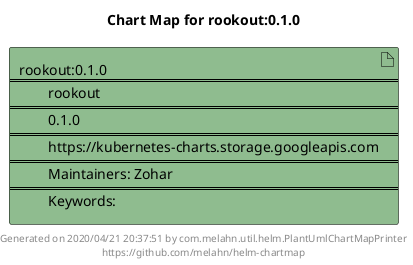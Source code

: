 @startuml
skinparam linetype ortho
skinparam backgroundColor white
skinparam usecaseBorderColor black
skinparam usecaseArrowColor LightSlateGray
skinparam artifactBorderColor black
skinparam artifactArrowColor LightSlateGray

title Chart Map for rookout:0.1.0

'There is one referenced Helm Chart
artifact "rookout:0.1.0\n====\n\trookout\n====\n\t0.1.0\n====\n\thttps://kubernetes-charts.storage.googleapis.com\n====\n\tMaintainers: Zohar\n====\n\tKeywords: " as rookout_0_1_0 #DarkSeaGreen

'There are 0 referenced Docker Images

'Chart Dependencies

center footer Generated on 2020/04/21 20:37:51 by com.melahn.util.helm.PlantUmlChartMapPrinter\nhttps://github.com/melahn/helm-chartmap
@enduml
